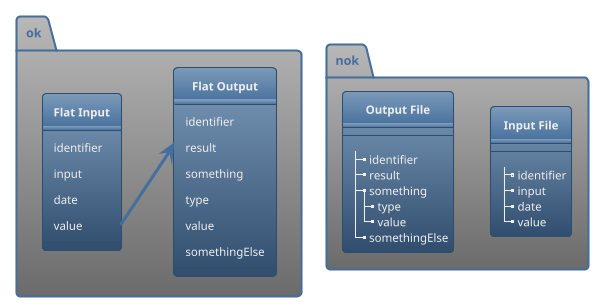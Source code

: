 @startuml
!theme spacelab
hide stereotype
hide circle
skinparam linetype polyline

package ok{
    class " **Flat Input** " as in2 {
        identifier
        input
        date
        value
    }



    class " **Flat Output** " as out2 {
        identifier 
        result
        something
        type
        value
        somethingElse
    }

in2::value -r-> out2::result
}

package nok{
    class " **Input File** " as in {
        --
        |_ identifier
        |_ input
        |_ date
        |_ value
    }


    class " **Output File** " as out {
        --
        |_ identifier 
        |_ result
        |_ something
          |_ type
          |_ value
        |_ somethingElse
    }
}
@enduml
